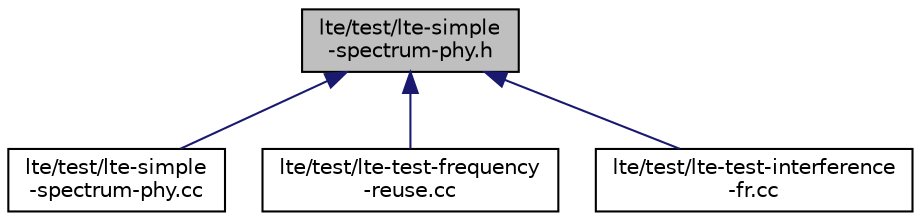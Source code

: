 digraph "lte/test/lte-simple-spectrum-phy.h"
{
  edge [fontname="Helvetica",fontsize="10",labelfontname="Helvetica",labelfontsize="10"];
  node [fontname="Helvetica",fontsize="10",shape=record];
  Node1 [label="lte/test/lte-simple\l-spectrum-phy.h",height=0.2,width=0.4,color="black", fillcolor="grey75", style="filled", fontcolor="black"];
  Node1 -> Node2 [dir="back",color="midnightblue",fontsize="10",style="solid"];
  Node2 [label="lte/test/lte-simple\l-spectrum-phy.cc",height=0.2,width=0.4,color="black", fillcolor="white", style="filled",URL="$de/d45/lte-simple-spectrum-phy_8cc.html"];
  Node1 -> Node3 [dir="back",color="midnightblue",fontsize="10",style="solid"];
  Node3 [label="lte/test/lte-test-frequency\l-reuse.cc",height=0.2,width=0.4,color="black", fillcolor="white", style="filled",URL="$da/de6/lte-test-frequency-reuse_8cc.html"];
  Node1 -> Node4 [dir="back",color="midnightblue",fontsize="10",style="solid"];
  Node4 [label="lte/test/lte-test-interference\l-fr.cc",height=0.2,width=0.4,color="black", fillcolor="white", style="filled",URL="$de/d81/lte-test-interference-fr_8cc.html"];
}
